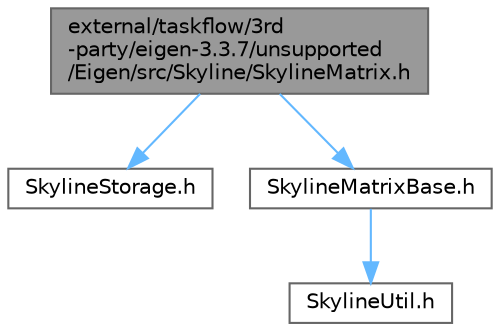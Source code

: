 digraph "external/taskflow/3rd-party/eigen-3.3.7/unsupported/Eigen/src/Skyline/SkylineMatrix.h"
{
 // LATEX_PDF_SIZE
  bgcolor="transparent";
  edge [fontname=Helvetica,fontsize=10,labelfontname=Helvetica,labelfontsize=10];
  node [fontname=Helvetica,fontsize=10,shape=box,height=0.2,width=0.4];
  Node1 [id="Node000001",label="external/taskflow/3rd\l-party/eigen-3.3.7/unsupported\l/Eigen/src/Skyline/SkylineMatrix.h",height=0.2,width=0.4,color="gray40", fillcolor="grey60", style="filled", fontcolor="black",tooltip=" "];
  Node1 -> Node2 [id="edge1_Node000001_Node000002",color="steelblue1",style="solid",tooltip=" "];
  Node2 [id="Node000002",label="SkylineStorage.h",height=0.2,width=0.4,color="grey40", fillcolor="white", style="filled",URL="$_skyline_storage_8h.html",tooltip=" "];
  Node1 -> Node3 [id="edge2_Node000001_Node000003",color="steelblue1",style="solid",tooltip=" "];
  Node3 [id="Node000003",label="SkylineMatrixBase.h",height=0.2,width=0.4,color="grey40", fillcolor="white", style="filled",URL="$_skyline_matrix_base_8h.html",tooltip=" "];
  Node3 -> Node4 [id="edge3_Node000003_Node000004",color="steelblue1",style="solid",tooltip=" "];
  Node4 [id="Node000004",label="SkylineUtil.h",height=0.2,width=0.4,color="grey40", fillcolor="white", style="filled",URL="$_skyline_util_8h.html",tooltip=" "];
}
